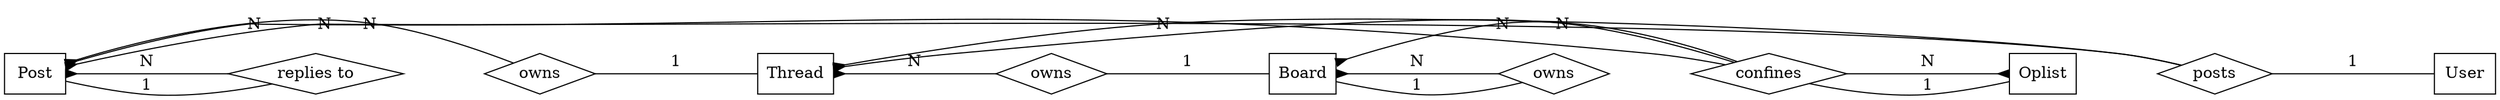 #circo
strict digraph g {
	node [ shape = box ];
	edge [ constraint = false, arrowhead = inv ];
	nodesep = 1;

	node_post   [ label = "Post" ];
	node_thread [ label = "Thread" ];
	node_board  [ label = "Board" ];
	node_user   [ label = "User" ];
	node_oplist [ label = "Oplist" ];

	n_pp    [ shape = diamond, label = "replies to" ];
	n_tp    [ shape = diamond, label = "owns" ];
	n_bt    [ shape = diamond, label = "owns" ];
	n_bb    [ shape = diamond, label = "owns" ];
	n_uo    [ shape = diamond, label = "posts" ];
	n_oo    [ shape = diamond, label = "confines" ];

	node_post -> n_pp     [ label = "1", arrowhead = none ];
	n_pp -> node_post     [ label = "N" ];

	node_thread -> n_tp   [ label = "1", arrowhead = none ];
	n_tp -> node_post     [ label = "N" ];

	node_board -> n_bt    [ label = "1", arrowhead = none ];
	n_bt -> node_thread   [ label = "N" ];

	node_board -> n_bb    [ label = "1", arrowhead = none ];
	n_bb -> node_board    [ label = "N" ];

	node_user -> n_uo      [ label = "1", arrowhead = none ];
	n_uo -> node_post      [ label = "N" ];
	n_uo -> node_thread    [ label = "N" ];

	node_oplist -> n_oo    [ label = "1", arrowhead = none ];
	n_oo -> node_post      [ label = "N" ];
	n_oo -> node_thread    [ label = "N" ];
	n_oo -> node_board     [ label = "N" ];
	n_oo -> node_oplist    [ label = "N" ];

}
